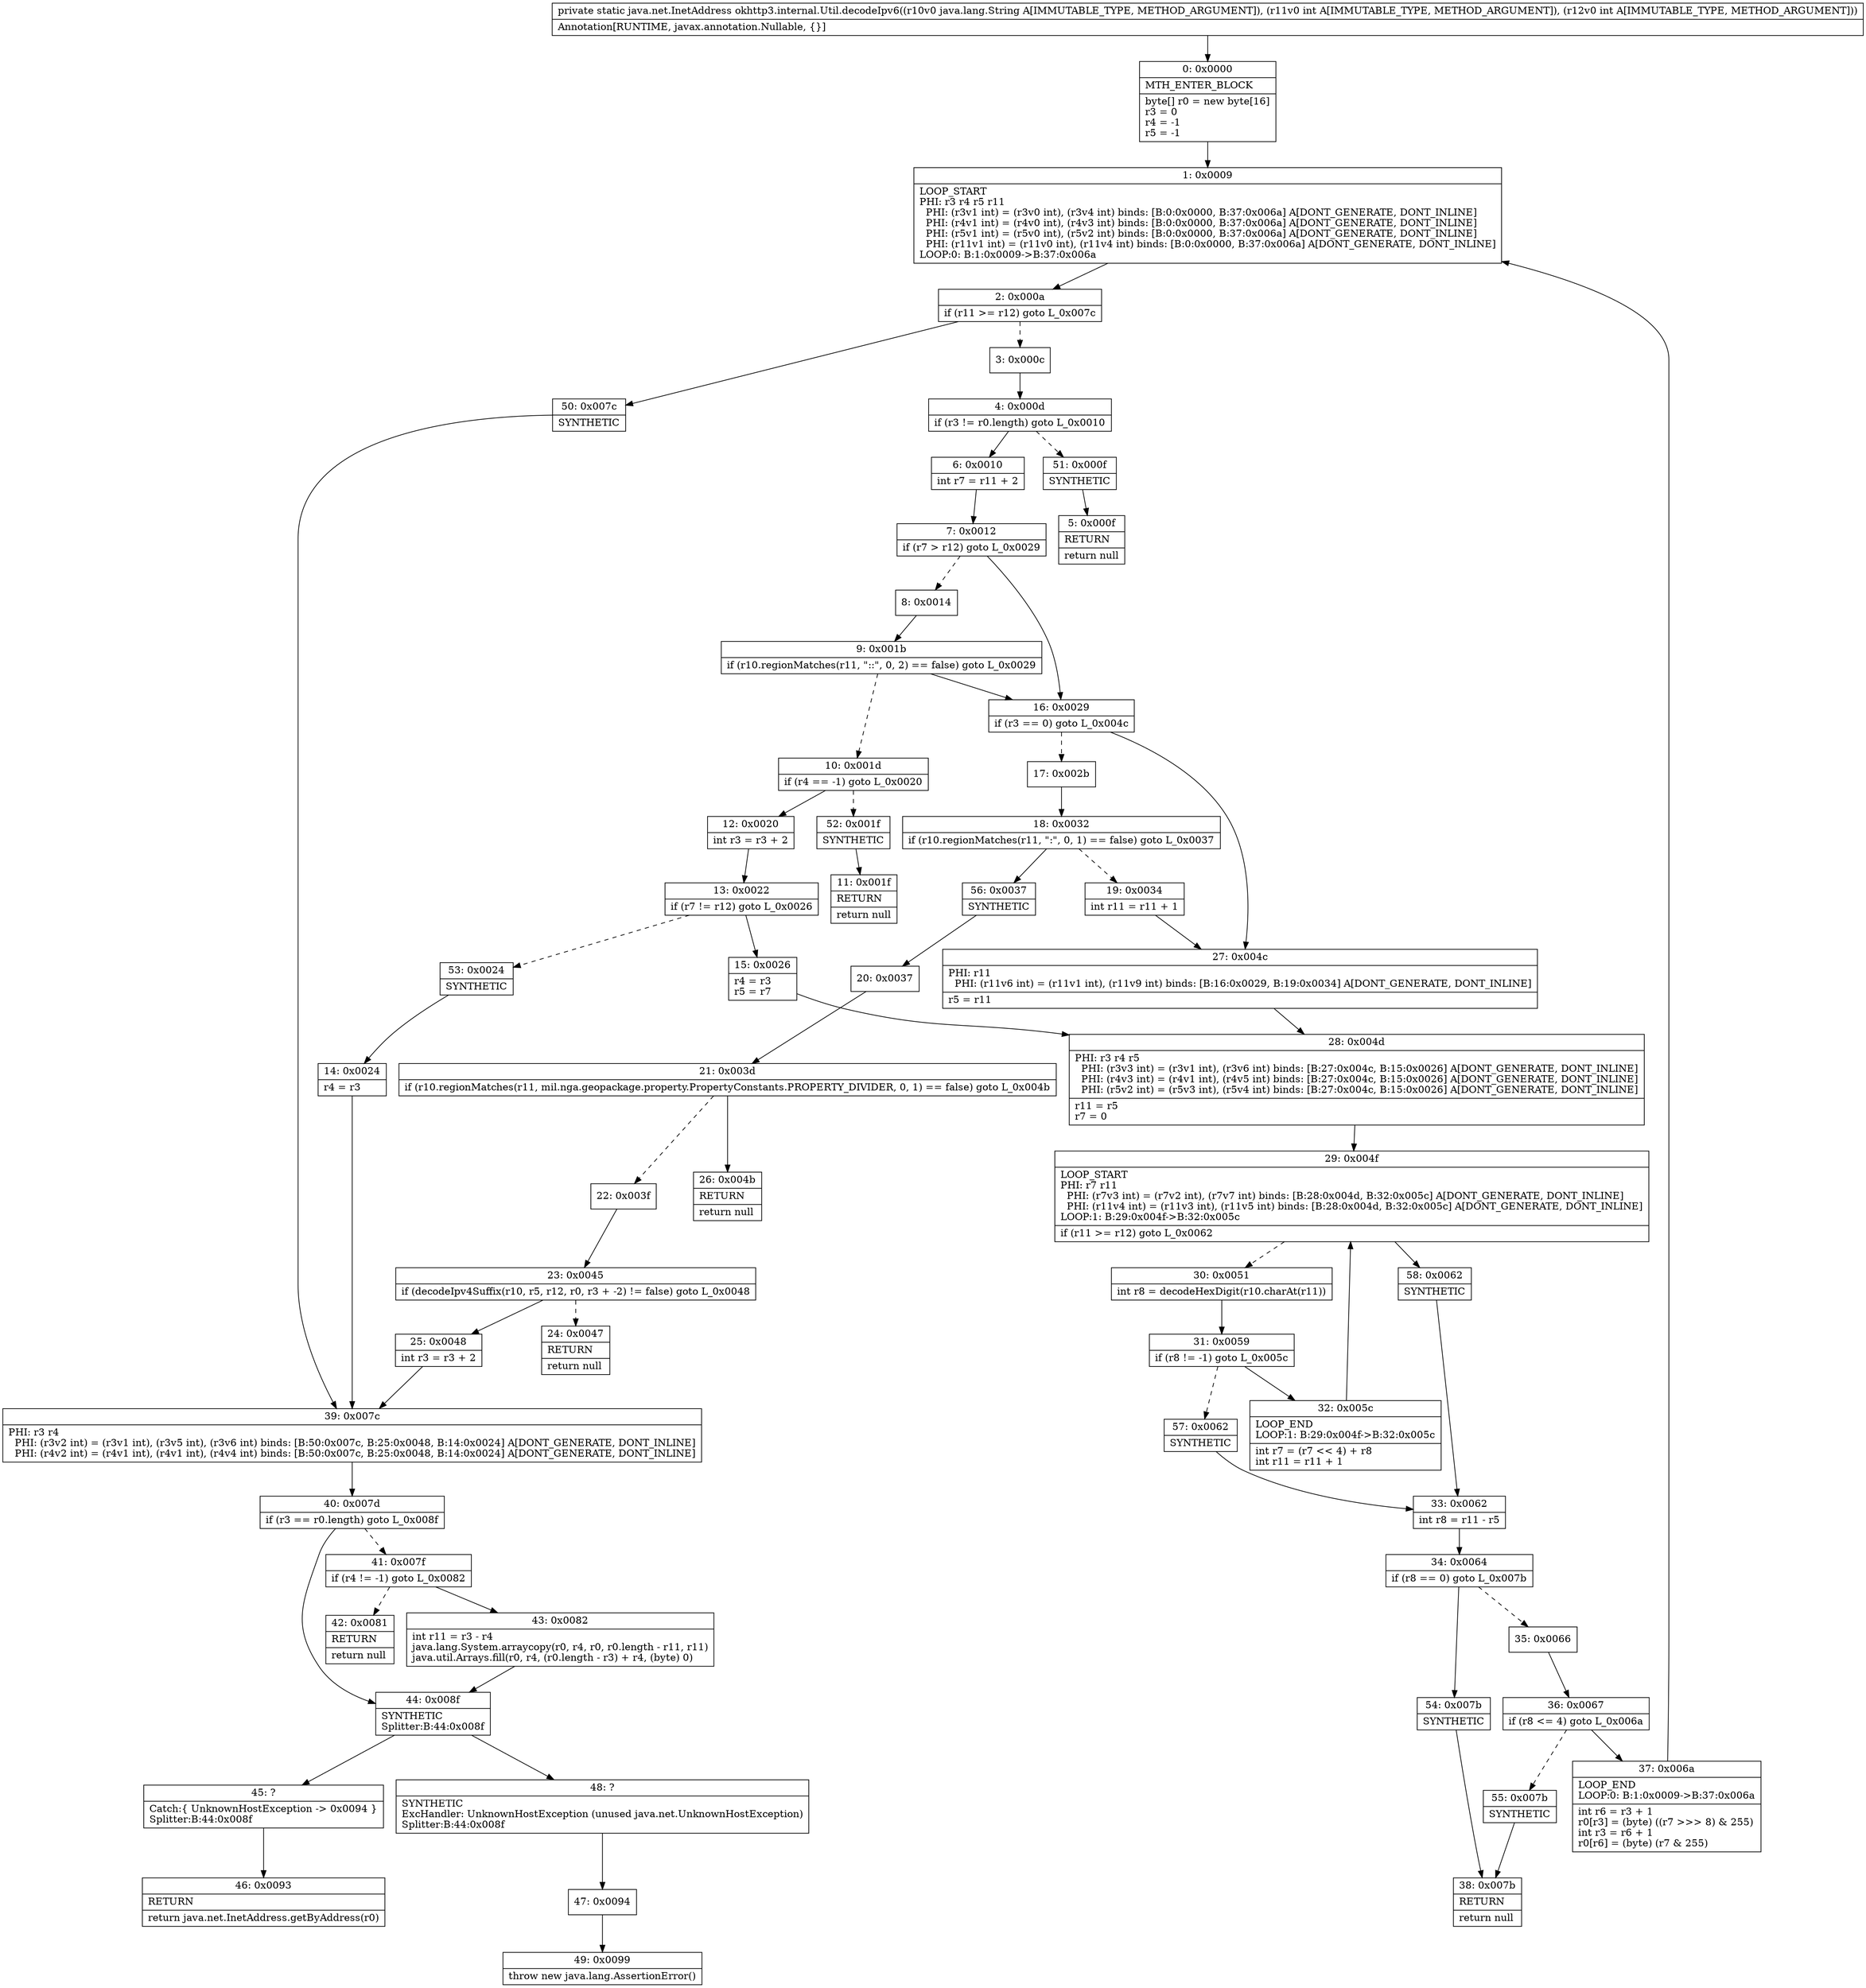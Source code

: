 digraph "CFG forokhttp3.internal.Util.decodeIpv6(Ljava\/lang\/String;II)Ljava\/net\/InetAddress;" {
Node_0 [shape=record,label="{0\:\ 0x0000|MTH_ENTER_BLOCK\l|byte[] r0 = new byte[16]\lr3 = 0\lr4 = \-1\lr5 = \-1\l}"];
Node_1 [shape=record,label="{1\:\ 0x0009|LOOP_START\lPHI: r3 r4 r5 r11 \l  PHI: (r3v1 int) = (r3v0 int), (r3v4 int) binds: [B:0:0x0000, B:37:0x006a] A[DONT_GENERATE, DONT_INLINE]\l  PHI: (r4v1 int) = (r4v0 int), (r4v3 int) binds: [B:0:0x0000, B:37:0x006a] A[DONT_GENERATE, DONT_INLINE]\l  PHI: (r5v1 int) = (r5v0 int), (r5v2 int) binds: [B:0:0x0000, B:37:0x006a] A[DONT_GENERATE, DONT_INLINE]\l  PHI: (r11v1 int) = (r11v0 int), (r11v4 int) binds: [B:0:0x0000, B:37:0x006a] A[DONT_GENERATE, DONT_INLINE]\lLOOP:0: B:1:0x0009\-\>B:37:0x006a\l}"];
Node_2 [shape=record,label="{2\:\ 0x000a|if (r11 \>= r12) goto L_0x007c\l}"];
Node_3 [shape=record,label="{3\:\ 0x000c}"];
Node_4 [shape=record,label="{4\:\ 0x000d|if (r3 != r0.length) goto L_0x0010\l}"];
Node_5 [shape=record,label="{5\:\ 0x000f|RETURN\l|return null\l}"];
Node_6 [shape=record,label="{6\:\ 0x0010|int r7 = r11 + 2\l}"];
Node_7 [shape=record,label="{7\:\ 0x0012|if (r7 \> r12) goto L_0x0029\l}"];
Node_8 [shape=record,label="{8\:\ 0x0014}"];
Node_9 [shape=record,label="{9\:\ 0x001b|if (r10.regionMatches(r11, \"::\", 0, 2) == false) goto L_0x0029\l}"];
Node_10 [shape=record,label="{10\:\ 0x001d|if (r4 == \-1) goto L_0x0020\l}"];
Node_11 [shape=record,label="{11\:\ 0x001f|RETURN\l|return null\l}"];
Node_12 [shape=record,label="{12\:\ 0x0020|int r3 = r3 + 2\l}"];
Node_13 [shape=record,label="{13\:\ 0x0022|if (r7 != r12) goto L_0x0026\l}"];
Node_14 [shape=record,label="{14\:\ 0x0024|r4 = r3\l}"];
Node_15 [shape=record,label="{15\:\ 0x0026|r4 = r3\lr5 = r7\l}"];
Node_16 [shape=record,label="{16\:\ 0x0029|if (r3 == 0) goto L_0x004c\l}"];
Node_17 [shape=record,label="{17\:\ 0x002b}"];
Node_18 [shape=record,label="{18\:\ 0x0032|if (r10.regionMatches(r11, \":\", 0, 1) == false) goto L_0x0037\l}"];
Node_19 [shape=record,label="{19\:\ 0x0034|int r11 = r11 + 1\l}"];
Node_20 [shape=record,label="{20\:\ 0x0037}"];
Node_21 [shape=record,label="{21\:\ 0x003d|if (r10.regionMatches(r11, mil.nga.geopackage.property.PropertyConstants.PROPERTY_DIVIDER, 0, 1) == false) goto L_0x004b\l}"];
Node_22 [shape=record,label="{22\:\ 0x003f}"];
Node_23 [shape=record,label="{23\:\ 0x0045|if (decodeIpv4Suffix(r10, r5, r12, r0, r3 + \-2) != false) goto L_0x0048\l}"];
Node_24 [shape=record,label="{24\:\ 0x0047|RETURN\l|return null\l}"];
Node_25 [shape=record,label="{25\:\ 0x0048|int r3 = r3 + 2\l}"];
Node_26 [shape=record,label="{26\:\ 0x004b|RETURN\l|return null\l}"];
Node_27 [shape=record,label="{27\:\ 0x004c|PHI: r11 \l  PHI: (r11v6 int) = (r11v1 int), (r11v9 int) binds: [B:16:0x0029, B:19:0x0034] A[DONT_GENERATE, DONT_INLINE]\l|r5 = r11\l}"];
Node_28 [shape=record,label="{28\:\ 0x004d|PHI: r3 r4 r5 \l  PHI: (r3v3 int) = (r3v1 int), (r3v6 int) binds: [B:27:0x004c, B:15:0x0026] A[DONT_GENERATE, DONT_INLINE]\l  PHI: (r4v3 int) = (r4v1 int), (r4v5 int) binds: [B:27:0x004c, B:15:0x0026] A[DONT_GENERATE, DONT_INLINE]\l  PHI: (r5v2 int) = (r5v3 int), (r5v4 int) binds: [B:27:0x004c, B:15:0x0026] A[DONT_GENERATE, DONT_INLINE]\l|r11 = r5\lr7 = 0\l}"];
Node_29 [shape=record,label="{29\:\ 0x004f|LOOP_START\lPHI: r7 r11 \l  PHI: (r7v3 int) = (r7v2 int), (r7v7 int) binds: [B:28:0x004d, B:32:0x005c] A[DONT_GENERATE, DONT_INLINE]\l  PHI: (r11v4 int) = (r11v3 int), (r11v5 int) binds: [B:28:0x004d, B:32:0x005c] A[DONT_GENERATE, DONT_INLINE]\lLOOP:1: B:29:0x004f\-\>B:32:0x005c\l|if (r11 \>= r12) goto L_0x0062\l}"];
Node_30 [shape=record,label="{30\:\ 0x0051|int r8 = decodeHexDigit(r10.charAt(r11))\l}"];
Node_31 [shape=record,label="{31\:\ 0x0059|if (r8 != \-1) goto L_0x005c\l}"];
Node_32 [shape=record,label="{32\:\ 0x005c|LOOP_END\lLOOP:1: B:29:0x004f\-\>B:32:0x005c\l|int r7 = (r7 \<\< 4) + r8\lint r11 = r11 + 1\l}"];
Node_33 [shape=record,label="{33\:\ 0x0062|int r8 = r11 \- r5\l}"];
Node_34 [shape=record,label="{34\:\ 0x0064|if (r8 == 0) goto L_0x007b\l}"];
Node_35 [shape=record,label="{35\:\ 0x0066}"];
Node_36 [shape=record,label="{36\:\ 0x0067|if (r8 \<= 4) goto L_0x006a\l}"];
Node_37 [shape=record,label="{37\:\ 0x006a|LOOP_END\lLOOP:0: B:1:0x0009\-\>B:37:0x006a\l|int r6 = r3 + 1\lr0[r3] = (byte) ((r7 \>\>\> 8) & 255)\lint r3 = r6 + 1\lr0[r6] = (byte) (r7 & 255)\l}"];
Node_38 [shape=record,label="{38\:\ 0x007b|RETURN\l|return null\l}"];
Node_39 [shape=record,label="{39\:\ 0x007c|PHI: r3 r4 \l  PHI: (r3v2 int) = (r3v1 int), (r3v5 int), (r3v6 int) binds: [B:50:0x007c, B:25:0x0048, B:14:0x0024] A[DONT_GENERATE, DONT_INLINE]\l  PHI: (r4v2 int) = (r4v1 int), (r4v1 int), (r4v4 int) binds: [B:50:0x007c, B:25:0x0048, B:14:0x0024] A[DONT_GENERATE, DONT_INLINE]\l}"];
Node_40 [shape=record,label="{40\:\ 0x007d|if (r3 == r0.length) goto L_0x008f\l}"];
Node_41 [shape=record,label="{41\:\ 0x007f|if (r4 != \-1) goto L_0x0082\l}"];
Node_42 [shape=record,label="{42\:\ 0x0081|RETURN\l|return null\l}"];
Node_43 [shape=record,label="{43\:\ 0x0082|int r11 = r3 \- r4\ljava.lang.System.arraycopy(r0, r4, r0, r0.length \- r11, r11)\ljava.util.Arrays.fill(r0, r4, (r0.length \- r3) + r4, (byte) 0)\l}"];
Node_44 [shape=record,label="{44\:\ 0x008f|SYNTHETIC\lSplitter:B:44:0x008f\l}"];
Node_45 [shape=record,label="{45\:\ ?|Catch:\{ UnknownHostException \-\> 0x0094 \}\lSplitter:B:44:0x008f\l}"];
Node_46 [shape=record,label="{46\:\ 0x0093|RETURN\l|return java.net.InetAddress.getByAddress(r0)\l}"];
Node_47 [shape=record,label="{47\:\ 0x0094}"];
Node_48 [shape=record,label="{48\:\ ?|SYNTHETIC\lExcHandler: UnknownHostException (unused java.net.UnknownHostException)\lSplitter:B:44:0x008f\l}"];
Node_49 [shape=record,label="{49\:\ 0x0099|throw new java.lang.AssertionError()\l}"];
Node_50 [shape=record,label="{50\:\ 0x007c|SYNTHETIC\l}"];
Node_51 [shape=record,label="{51\:\ 0x000f|SYNTHETIC\l}"];
Node_52 [shape=record,label="{52\:\ 0x001f|SYNTHETIC\l}"];
Node_53 [shape=record,label="{53\:\ 0x0024|SYNTHETIC\l}"];
Node_54 [shape=record,label="{54\:\ 0x007b|SYNTHETIC\l}"];
Node_55 [shape=record,label="{55\:\ 0x007b|SYNTHETIC\l}"];
Node_56 [shape=record,label="{56\:\ 0x0037|SYNTHETIC\l}"];
Node_57 [shape=record,label="{57\:\ 0x0062|SYNTHETIC\l}"];
Node_58 [shape=record,label="{58\:\ 0x0062|SYNTHETIC\l}"];
MethodNode[shape=record,label="{private static java.net.InetAddress okhttp3.internal.Util.decodeIpv6((r10v0 java.lang.String A[IMMUTABLE_TYPE, METHOD_ARGUMENT]), (r11v0 int A[IMMUTABLE_TYPE, METHOD_ARGUMENT]), (r12v0 int A[IMMUTABLE_TYPE, METHOD_ARGUMENT]))  | Annotation[RUNTIME, javax.annotation.Nullable, \{\}]\l}"];
MethodNode -> Node_0;
Node_0 -> Node_1;
Node_1 -> Node_2;
Node_2 -> Node_3[style=dashed];
Node_2 -> Node_50;
Node_3 -> Node_4;
Node_4 -> Node_6;
Node_4 -> Node_51[style=dashed];
Node_6 -> Node_7;
Node_7 -> Node_8[style=dashed];
Node_7 -> Node_16;
Node_8 -> Node_9;
Node_9 -> Node_10[style=dashed];
Node_9 -> Node_16;
Node_10 -> Node_12;
Node_10 -> Node_52[style=dashed];
Node_12 -> Node_13;
Node_13 -> Node_15;
Node_13 -> Node_53[style=dashed];
Node_14 -> Node_39;
Node_15 -> Node_28;
Node_16 -> Node_17[style=dashed];
Node_16 -> Node_27;
Node_17 -> Node_18;
Node_18 -> Node_19[style=dashed];
Node_18 -> Node_56;
Node_19 -> Node_27;
Node_20 -> Node_21;
Node_21 -> Node_22[style=dashed];
Node_21 -> Node_26;
Node_22 -> Node_23;
Node_23 -> Node_24[style=dashed];
Node_23 -> Node_25;
Node_25 -> Node_39;
Node_27 -> Node_28;
Node_28 -> Node_29;
Node_29 -> Node_30[style=dashed];
Node_29 -> Node_58;
Node_30 -> Node_31;
Node_31 -> Node_32;
Node_31 -> Node_57[style=dashed];
Node_32 -> Node_29;
Node_33 -> Node_34;
Node_34 -> Node_35[style=dashed];
Node_34 -> Node_54;
Node_35 -> Node_36;
Node_36 -> Node_37;
Node_36 -> Node_55[style=dashed];
Node_37 -> Node_1;
Node_39 -> Node_40;
Node_40 -> Node_41[style=dashed];
Node_40 -> Node_44;
Node_41 -> Node_42[style=dashed];
Node_41 -> Node_43;
Node_43 -> Node_44;
Node_44 -> Node_45;
Node_44 -> Node_48;
Node_45 -> Node_46;
Node_47 -> Node_49;
Node_48 -> Node_47;
Node_50 -> Node_39;
Node_51 -> Node_5;
Node_52 -> Node_11;
Node_53 -> Node_14;
Node_54 -> Node_38;
Node_55 -> Node_38;
Node_56 -> Node_20;
Node_57 -> Node_33;
Node_58 -> Node_33;
}

